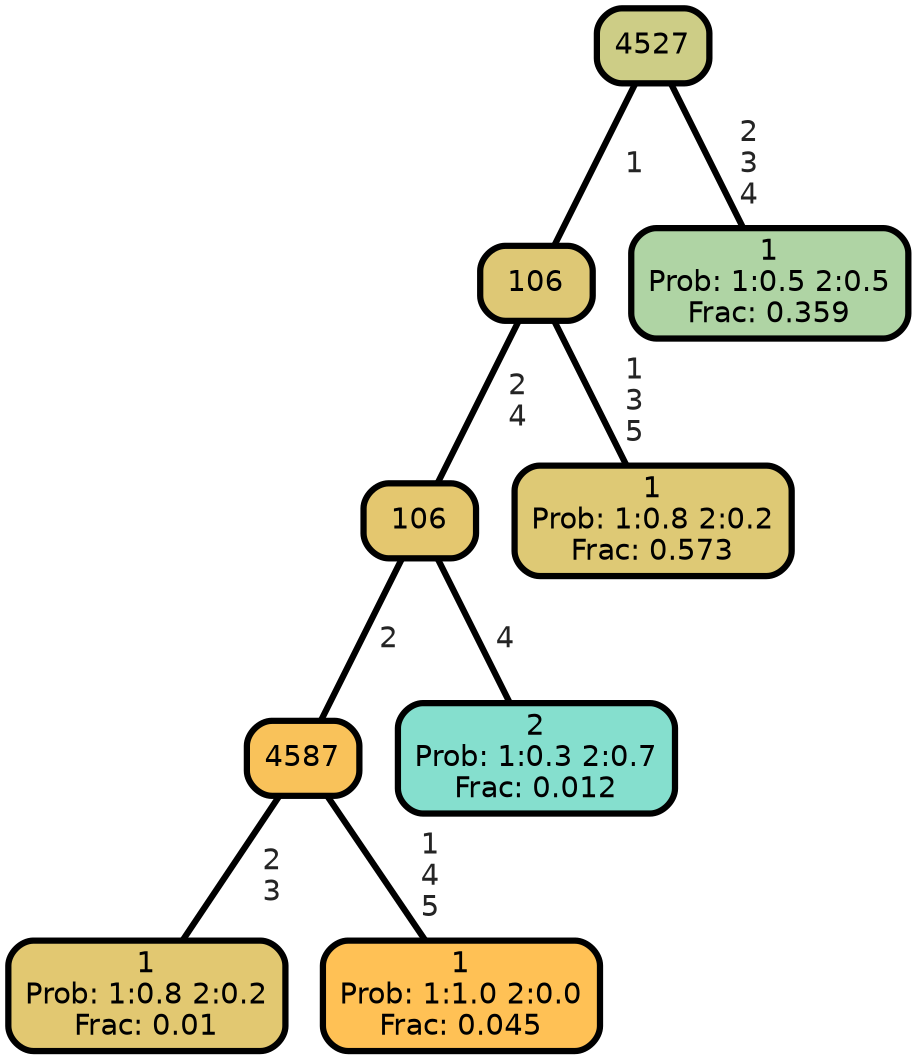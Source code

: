 graph Tree {
node [shape=box, style="filled, rounded",color="black",penwidth="3",fontcolor="black",                 fontname=helvetica] ;
graph [ranksep="0 equally", splines=straight,                 bgcolor=transparent, dpi=200] ;
edge [fontname=helvetica, fontweight=bold,fontcolor=grey14,color=black] ;
0 [label="1
Prob: 1:0.8 2:0.2
Frac: 0.01", fillcolor="#e2c871"] ;
1 [label="4587", fillcolor="#f9c25a"] ;
2 [label="1
Prob: 1:1.0 2:0.0
Frac: 0.045", fillcolor="#ffc155"] ;
3 [label="106", fillcolor="#e4c76f"] ;
4 [label="2
Prob: 1:0.3 2:0.7
Frac: 0.012", fillcolor="#85dfce"] ;
5 [label="106", fillcolor="#dec875"] ;
6 [label="1
Prob: 1:0.8 2:0.2
Frac: 0.573", fillcolor="#dec975"] ;
7 [label="4527", fillcolor="#cdcd86"] ;
8 [label="1
Prob: 1:0.5 2:0.5
Frac: 0.359", fillcolor="#afd4a4"] ;
1 -- 0 [label=" 2\n 3",penwidth=3] ;
1 -- 2 [label=" 1\n 4\n 5",penwidth=3] ;
3 -- 1 [label=" 2",penwidth=3] ;
3 -- 4 [label=" 4",penwidth=3] ;
5 -- 3 [label=" 2\n 4",penwidth=3] ;
5 -- 6 [label=" 1\n 3\n 5",penwidth=3] ;
7 -- 5 [label=" 1",penwidth=3] ;
7 -- 8 [label=" 2\n 3\n 4",penwidth=3] ;
{rank = same;}}